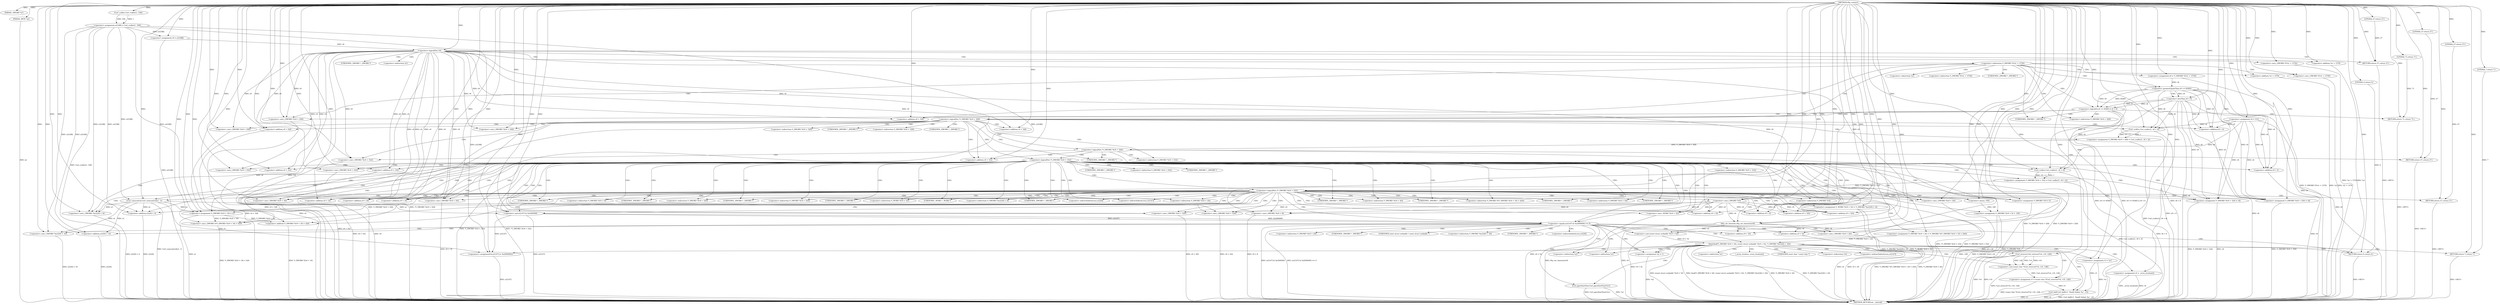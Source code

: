 digraph tftp_connect {  
"1000107" [label = "(METHOD,tftp_connect)" ]
"1000371" [label = "(METHOD_RETURN,int __fastcall)" ]
"1000108" [label = "(PARAM,_DWORD *a1)" ]
"1000109" [label = "(PARAM,_BYTE *a2)" ]
"1000117" [label = "(<operator>.assignment,v8 = 512)" ]
"1000120" [label = "(<operator>.assignment,a1[188] = Curl_ccalloc(1, 336))" ]
"1000124" [label = "(Curl_ccalloc,Curl_ccalloc(1, 336))" ]
"1000127" [label = "(<operator>.assignment,v9 = a1[188])" ]
"1000133" [label = "(<operator>.logicalNot,!v9)" ]
"1000135" [label = "(RETURN,return 27;,return 27;)" ]
"1000136" [label = "(LITERAL,27,return 27;)" ]
"1000139" [label = "(<operator>.cast,(_DWORD *)(*a1 + 1576))" ]
"1000141" [label = "(<operator>.addition,*a1 + 1576)" ]
"1000146" [label = "(<operator>.assignment,v8 = *(_DWORD *)(*a1 + 1576))" ]
"1000149" [label = "(<operator>.cast,(_DWORD *)(*a1 + 1576))" ]
"1000151" [label = "(<operator>.addition,*a1 + 1576)" ]
"1000156" [label = "(<operator>.logicalOr,v8 >= 65465 || v8 < 8)" ]
"1000157" [label = "(<operator>.greaterEqualsThan,v8 >= 65465)" ]
"1000160" [label = "(<operator>.lessThan,v8 < 8)" ]
"1000163" [label = "(RETURN,return 71;,return 71;)" ]
"1000164" [label = "(LITERAL,71,return 71;)" ]
"1000166" [label = "(<operator>.logicalNot,!*(_DWORD *)(v9 + 328))" ]
"1000168" [label = "(<operator>.cast,(_DWORD *)(v9 + 328))" ]
"1000170" [label = "(<operator>.addition,v9 + 328)" ]
"1000174" [label = "(<operator>.assignment,*(_DWORD *)(v9 + 328) = Curl_ccalloc(1, v8 + 4))" ]
"1000176" [label = "(<operator>.cast,(_DWORD *)(v9 + 328))" ]
"1000178" [label = "(<operator>.addition,v9 + 328)" ]
"1000181" [label = "(Curl_ccalloc,Curl_ccalloc(1, v8 + 4))" ]
"1000183" [label = "(<operator>.addition,v8 + 4)" ]
"1000187" [label = "(<operator>.logicalNot,!*(_DWORD *)(v9 + 328))" ]
"1000189" [label = "(<operator>.cast,(_DWORD *)(v9 + 328))" ]
"1000191" [label = "(<operator>.addition,v9 + 328)" ]
"1000194" [label = "(RETURN,return 27;,return 27;)" ]
"1000195" [label = "(LITERAL,27,return 27;)" ]
"1000197" [label = "(<operator>.logicalNot,!*(_DWORD *)(v9 + 332))" ]
"1000199" [label = "(<operator>.cast,(_DWORD *)(v9 + 332))" ]
"1000201" [label = "(<operator>.addition,v9 + 332)" ]
"1000205" [label = "(<operator>.assignment,*(_DWORD *)(v9 + 332) = Curl_ccalloc(1, v8 + 4))" ]
"1000207" [label = "(<operator>.cast,(_DWORD *)(v9 + 332))" ]
"1000209" [label = "(<operator>.addition,v9 + 332)" ]
"1000212" [label = "(Curl_ccalloc,Curl_ccalloc(1, v8 + 4))" ]
"1000214" [label = "(<operator>.addition,v8 + 4)" ]
"1000218" [label = "(<operator>.logicalNot,!*(_DWORD *)(v9 + 332))" ]
"1000220" [label = "(<operator>.cast,(_DWORD *)(v9 + 332))" ]
"1000222" [label = "(<operator>.addition,v9 + 332)" ]
"1000225" [label = "(RETURN,return 27;,return 27;)" ]
"1000226" [label = "(LITERAL,27,return 27;)" ]
"1000227" [label = "(Curl_conncontrol,Curl_conncontrol(a1, 1))" ]
"1000230" [label = "(<operator>.assignment,*(_DWORD *)(v9 + 16) = a1)" ]
"1000232" [label = "(<operator>.cast,(_DWORD *)(v9 + 16))" ]
"1000234" [label = "(<operator>.addition,v9 + 16)" ]
"1000238" [label = "(<operator>.assignment,*(_DWORD *)(v9 + 20) = *(_DWORD *)(*(_DWORD *)(v9 + 16) + 420))" ]
"1000240" [label = "(<operator>.cast,(_DWORD *)(v9 + 20))" ]
"1000242" [label = "(<operator>.addition,v9 + 20)" ]
"1000246" [label = "(<operator>.cast,(_DWORD *)(*(_DWORD *)(v9 + 16) + 420))" ]
"1000248" [label = "(<operator>.addition,*(_DWORD *)(v9 + 16) + 420)" ]
"1000250" [label = "(<operator>.cast,(_DWORD *)(v9 + 16))" ]
"1000252" [label = "(<operator>.addition,v9 + 16)" ]
"1000256" [label = "(<operator>.assignment,*(_DWORD *)v9 = 0)" ]
"1000258" [label = "(<operator>.cast,(_DWORD *)v9)" ]
"1000262" [label = "(<operator>.assignment,*(_DWORD *)(v9 + 8) = -100)" ]
"1000264" [label = "(<operator>.cast,(_DWORD *)(v9 + 8))" ]
"1000266" [label = "(<operator>.addition,v9 + 8)" ]
"1000269" [label = "(<operator>.minus,-100)" ]
"1000271" [label = "(<operator>.assignment,*(_DWORD *)(v9 + 320) = v8)" ]
"1000273" [label = "(<operator>.cast,(_DWORD *)(v9 + 320))" ]
"1000275" [label = "(<operator>.addition,v9 + 320)" ]
"1000279" [label = "(<operator>.assignment,*(_DWORD *)(v9 + 324) = v8)" ]
"1000281" [label = "(<operator>.cast,(_DWORD *)(v9 + 324))" ]
"1000283" [label = "(<operator>.addition,v9 + 324)" ]
"1000287" [label = "(<operator>.assignment,*(_WORD *)(v9 + 52) = *(_DWORD *)(a1[20] + 4))" ]
"1000289" [label = "(<operator>.cast,(_WORD *)(v9 + 52))" ]
"1000291" [label = "(<operator>.addition,v9 + 52)" ]
"1000295" [label = "(<operator>.cast,(_DWORD *)(a1[20] + 4))" ]
"1000297" [label = "(<operator>.addition,a1[20] + 4)" ]
"1000302" [label = "(tftp_set_timeouts,tftp_set_timeouts(v9))" ]
"1000305" [label = "(<operator>.equals,(a1[147] & 0x2000000) == 0)" ]
"1000306" [label = "(<operator>.and,a1[147] & 0x2000000)" ]
"1000314" [label = "(bind,bind(*(_DWORD *)(v9 + 20), (const struct sockaddr *)(v9 + 52), *(_DWORD *)(a1[20] + 16)))" ]
"1000316" [label = "(<operator>.cast,(_DWORD *)(v9 + 20))" ]
"1000318" [label = "(<operator>.addition,v9 + 20)" ]
"1000321" [label = "(<operator>.cast,(const struct sockaddr *)(v9 + 52))" ]
"1000323" [label = "(<operator>.addition,v9 + 52)" ]
"1000327" [label = "(<operator>.cast,(_DWORD *)(a1[20] + 16))" ]
"1000329" [label = "(<operator>.addition,a1[20] + 16)" ]
"1000335" [label = "(<operator>.assignment,v3 = *a1)" ]
"1000339" [label = "(<operator>.assignment,v4 = _errno_location())" ]
"1000342" [label = "(<operator>.assignment,v5 = (const char *)Curl_strerror(*v4, v10, 128))" ]
"1000344" [label = "(<operator>.cast,(const char *)Curl_strerror(*v4, v10, 128))" ]
"1000346" [label = "(Curl_strerror,Curl_strerror(*v4, v10, 128))" ]
"1000351" [label = "(Curl_failf,Curl_failf(v3, \"bind() failed; %s\", v5))" ]
"1000355" [label = "(RETURN,return 7;,return 7;)" ]
"1000356" [label = "(LITERAL,7,return 7;)" ]
"1000357" [label = "(<operators>.assignmentOr,a1[147] |= 0x2000000u)" ]
"1000362" [label = "(Curl_pgrsStartNow,Curl_pgrsStartNow(*a1))" ]
"1000365" [label = "(<operator>.assignment,*a2 = 1)" ]
"1000369" [label = "(RETURN,return 0;,return 0;)" ]
"1000370" [label = "(LITERAL,0,return 0;)" ]
"1000138" [label = "(<operator>.indirection,*(_DWORD *)(*a1 + 1576))" ]
"1000140" [label = "(UNKNOWN,_DWORD *,_DWORD *)" ]
"1000142" [label = "(<operator>.indirection,*a1)" ]
"1000148" [label = "(<operator>.indirection,*(_DWORD *)(*a1 + 1576))" ]
"1000150" [label = "(UNKNOWN,_DWORD *,_DWORD *)" ]
"1000152" [label = "(<operator>.indirection,*a1)" ]
"1000167" [label = "(<operator>.indirection,*(_DWORD *)(v9 + 328))" ]
"1000169" [label = "(UNKNOWN,_DWORD *,_DWORD *)" ]
"1000175" [label = "(<operator>.indirection,*(_DWORD *)(v9 + 328))" ]
"1000177" [label = "(UNKNOWN,_DWORD *,_DWORD *)" ]
"1000188" [label = "(<operator>.indirection,*(_DWORD *)(v9 + 328))" ]
"1000190" [label = "(UNKNOWN,_DWORD *,_DWORD *)" ]
"1000198" [label = "(<operator>.indirection,*(_DWORD *)(v9 + 332))" ]
"1000200" [label = "(UNKNOWN,_DWORD *,_DWORD *)" ]
"1000206" [label = "(<operator>.indirection,*(_DWORD *)(v9 + 332))" ]
"1000208" [label = "(UNKNOWN,_DWORD *,_DWORD *)" ]
"1000219" [label = "(<operator>.indirection,*(_DWORD *)(v9 + 332))" ]
"1000221" [label = "(UNKNOWN,_DWORD *,_DWORD *)" ]
"1000231" [label = "(<operator>.indirection,*(_DWORD *)(v9 + 16))" ]
"1000233" [label = "(UNKNOWN,_DWORD *,_DWORD *)" ]
"1000239" [label = "(<operator>.indirection,*(_DWORD *)(v9 + 20))" ]
"1000241" [label = "(UNKNOWN,_DWORD *,_DWORD *)" ]
"1000245" [label = "(<operator>.indirection,*(_DWORD *)(*(_DWORD *)(v9 + 16) + 420))" ]
"1000247" [label = "(UNKNOWN,_DWORD *,_DWORD *)" ]
"1000249" [label = "(<operator>.indirection,*(_DWORD *)(v9 + 16))" ]
"1000251" [label = "(UNKNOWN,_DWORD *,_DWORD *)" ]
"1000257" [label = "(<operator>.indirection,*(_DWORD *)v9)" ]
"1000259" [label = "(UNKNOWN,_DWORD *,_DWORD *)" ]
"1000263" [label = "(<operator>.indirection,*(_DWORD *)(v9 + 8))" ]
"1000265" [label = "(UNKNOWN,_DWORD *,_DWORD *)" ]
"1000272" [label = "(<operator>.indirection,*(_DWORD *)(v9 + 320))" ]
"1000274" [label = "(UNKNOWN,_DWORD *,_DWORD *)" ]
"1000280" [label = "(<operator>.indirection,*(_DWORD *)(v9 + 324))" ]
"1000282" [label = "(UNKNOWN,_DWORD *,_DWORD *)" ]
"1000288" [label = "(<operator>.indirection,*(_WORD *)(v9 + 52))" ]
"1000290" [label = "(UNKNOWN,_WORD *,_WORD *)" ]
"1000294" [label = "(<operator>.indirection,*(_DWORD *)(a1[20] + 4))" ]
"1000296" [label = "(UNKNOWN,_DWORD *,_DWORD *)" ]
"1000298" [label = "(<operator>.indirectIndexAccess,a1[20])" ]
"1000307" [label = "(<operator>.indirectIndexAccess,a1[147])" ]
"1000315" [label = "(<operator>.indirection,*(_DWORD *)(v9 + 20))" ]
"1000317" [label = "(UNKNOWN,_DWORD *,_DWORD *)" ]
"1000322" [label = "(UNKNOWN,const struct sockaddr *,const struct sockaddr *)" ]
"1000326" [label = "(<operator>.indirection,*(_DWORD *)(a1[20] + 16))" ]
"1000328" [label = "(UNKNOWN,_DWORD *,_DWORD *)" ]
"1000330" [label = "(<operator>.indirectIndexAccess,a1[20])" ]
"1000337" [label = "(<operator>.indirection,*a1)" ]
"1000341" [label = "(_errno_location,_errno_location())" ]
"1000345" [label = "(UNKNOWN,const char *,const char *)" ]
"1000347" [label = "(<operator>.indirection,*v4)" ]
"1000358" [label = "(<operator>.indirectIndexAccess,a1[147])" ]
"1000363" [label = "(<operator>.indirection,*a1)" ]
"1000366" [label = "(<operator>.indirection,*a2)" ]
  "1000369" -> "1000371"  [ label = "DDG: <RET>"] 
  "1000163" -> "1000371"  [ label = "DDG: <RET>"] 
  "1000151" -> "1000371"  [ label = "DDG: *a1"] 
  "1000212" -> "1000371"  [ label = "DDG: v8 + 4"] 
  "1000146" -> "1000371"  [ label = "DDG: *(_DWORD *)(*a1 + 1576)"] 
  "1000344" -> "1000371"  [ label = "DDG: Curl_strerror(*v4, v10, 128)"] 
  "1000205" -> "1000371"  [ label = "DDG: Curl_ccalloc(1, v8 + 4)"] 
  "1000174" -> "1000371"  [ label = "DDG: Curl_ccalloc(1, v8 + 4)"] 
  "1000287" -> "1000371"  [ label = "DDG: *(_DWORD *)(a1[20] + 4)"] 
  "1000166" -> "1000371"  [ label = "DDG: *(_DWORD *)(v9 + 328)"] 
  "1000160" -> "1000371"  [ label = "DDG: v8"] 
  "1000218" -> "1000371"  [ label = "DDG: !*(_DWORD *)(v9 + 332)"] 
  "1000189" -> "1000371"  [ label = "DDG: v9 + 328"] 
  "1000306" -> "1000371"  [ label = "DDG: a1[147]"] 
  "1000351" -> "1000371"  [ label = "DDG: v3"] 
  "1000109" -> "1000371"  [ label = "DDG: a2"] 
  "1000222" -> "1000371"  [ label = "DDG: v9"] 
  "1000238" -> "1000371"  [ label = "DDG: *(_DWORD *)(v9 + 20)"] 
  "1000166" -> "1000371"  [ label = "DDG: !*(_DWORD *)(v9 + 328)"] 
  "1000342" -> "1000371"  [ label = "DDG: (const char *)Curl_strerror(*v4, v10, 128)"] 
  "1000329" -> "1000371"  [ label = "DDG: a1[20]"] 
  "1000314" -> "1000371"  [ label = "DDG: (const struct sockaddr *)(v9 + 52)"] 
  "1000262" -> "1000371"  [ label = "DDG: -100"] 
  "1000120" -> "1000371"  [ label = "DDG: Curl_ccalloc(1, 336)"] 
  "1000335" -> "1000371"  [ label = "DDG: *a1"] 
  "1000117" -> "1000371"  [ label = "DDG: v8"] 
  "1000141" -> "1000371"  [ label = "DDG: *a1"] 
  "1000183" -> "1000371"  [ label = "DDG: v8"] 
  "1000351" -> "1000371"  [ label = "DDG: Curl_failf(v3, \"bind() failed; %s\", v5)"] 
  "1000321" -> "1000371"  [ label = "DDG: v9 + 52"] 
  "1000156" -> "1000371"  [ label = "DDG: v8 >= 65465"] 
  "1000133" -> "1000371"  [ label = "DDG: v9"] 
  "1000297" -> "1000371"  [ label = "DDG: a1[20]"] 
  "1000271" -> "1000371"  [ label = "DDG: *(_DWORD *)(v9 + 320)"] 
  "1000281" -> "1000371"  [ label = "DDG: v9 + 324"] 
  "1000264" -> "1000371"  [ label = "DDG: v9 + 8"] 
  "1000227" -> "1000371"  [ label = "DDG: Curl_conncontrol(a1, 1)"] 
  "1000339" -> "1000371"  [ label = "DDG: _errno_location()"] 
  "1000302" -> "1000371"  [ label = "DDG: tftp_set_timeouts(v9)"] 
  "1000181" -> "1000371"  [ label = "DDG: v8 + 4"] 
  "1000133" -> "1000371"  [ label = "DDG: !v9"] 
  "1000157" -> "1000371"  [ label = "DDG: v8"] 
  "1000214" -> "1000371"  [ label = "DDG: v8"] 
  "1000230" -> "1000371"  [ label = "DDG: a1"] 
  "1000262" -> "1000371"  [ label = "DDG: *(_DWORD *)(v9 + 8)"] 
  "1000287" -> "1000371"  [ label = "DDG: *(_WORD *)(v9 + 52)"] 
  "1000220" -> "1000371"  [ label = "DDG: v9 + 332"] 
  "1000314" -> "1000371"  [ label = "DDG: bind(*(_DWORD *)(v9 + 20), (const struct sockaddr *)(v9 + 52), *(_DWORD *)(a1[20] + 16))"] 
  "1000273" -> "1000371"  [ label = "DDG: v9 + 320"] 
  "1000248" -> "1000371"  [ label = "DDG: *(_DWORD *)(v9 + 16)"] 
  "1000246" -> "1000371"  [ label = "DDG: *(_DWORD *)(v9 + 16) + 420"] 
  "1000250" -> "1000371"  [ label = "DDG: v9 + 16"] 
  "1000168" -> "1000371"  [ label = "DDG: v9 + 328"] 
  "1000279" -> "1000371"  [ label = "DDG: v8"] 
  "1000302" -> "1000371"  [ label = "DDG: v9"] 
  "1000289" -> "1000371"  [ label = "DDG: v9 + 52"] 
  "1000365" -> "1000371"  [ label = "DDG: *a2"] 
  "1000197" -> "1000371"  [ label = "DDG: *(_DWORD *)(v9 + 332)"] 
  "1000346" -> "1000371"  [ label = "DDG: v10"] 
  "1000256" -> "1000371"  [ label = "DDG: *(_DWORD *)v9"] 
  "1000187" -> "1000371"  [ label = "DDG: *(_DWORD *)(v9 + 328)"] 
  "1000314" -> "1000371"  [ label = "DDG: *(_DWORD *)(v9 + 20)"] 
  "1000139" -> "1000371"  [ label = "DDG: *a1 + 1576"] 
  "1000191" -> "1000371"  [ label = "DDG: v9"] 
  "1000279" -> "1000371"  [ label = "DDG: *(_DWORD *)(v9 + 324)"] 
  "1000156" -> "1000371"  [ label = "DDG: v8 >= 65465 || v8 < 8"] 
  "1000305" -> "1000371"  [ label = "DDG: a1[147] & 0x2000000"] 
  "1000199" -> "1000371"  [ label = "DDG: v9 + 332"] 
  "1000187" -> "1000371"  [ label = "DDG: !*(_DWORD *)(v9 + 328)"] 
  "1000327" -> "1000371"  [ label = "DDG: a1[20] + 16"] 
  "1000240" -> "1000371"  [ label = "DDG: v9 + 20"] 
  "1000351" -> "1000371"  [ label = "DDG: v5"] 
  "1000346" -> "1000371"  [ label = "DDG: *v4"] 
  "1000362" -> "1000371"  [ label = "DDG: *a1"] 
  "1000305" -> "1000371"  [ label = "DDG: (a1[147] & 0x2000000) == 0"] 
  "1000127" -> "1000371"  [ label = "DDG: a1[188]"] 
  "1000156" -> "1000371"  [ label = "DDG: v8 < 8"] 
  "1000339" -> "1000371"  [ label = "DDG: v4"] 
  "1000316" -> "1000371"  [ label = "DDG: v9 + 20"] 
  "1000314" -> "1000371"  [ label = "DDG: *(_DWORD *)(a1[20] + 16)"] 
  "1000197" -> "1000371"  [ label = "DDG: !*(_DWORD *)(v9 + 332)"] 
  "1000295" -> "1000371"  [ label = "DDG: a1[20] + 4"] 
  "1000323" -> "1000371"  [ label = "DDG: v9"] 
  "1000238" -> "1000371"  [ label = "DDG: *(_DWORD *)(*(_DWORD *)(v9 + 16) + 420)"] 
  "1000357" -> "1000371"  [ label = "DDG: a1[147]"] 
  "1000362" -> "1000371"  [ label = "DDG: Curl_pgrsStartNow(*a1)"] 
  "1000218" -> "1000371"  [ label = "DDG: *(_DWORD *)(v9 + 332)"] 
  "1000149" -> "1000371"  [ label = "DDG: *a1 + 1576"] 
  "1000225" -> "1000371"  [ label = "DDG: <RET>"] 
  "1000194" -> "1000371"  [ label = "DDG: <RET>"] 
  "1000355" -> "1000371"  [ label = "DDG: <RET>"] 
  "1000135" -> "1000371"  [ label = "DDG: <RET>"] 
  "1000107" -> "1000108"  [ label = "DDG: "] 
  "1000107" -> "1000109"  [ label = "DDG: "] 
  "1000107" -> "1000117"  [ label = "DDG: "] 
  "1000124" -> "1000120"  [ label = "DDG: 1"] 
  "1000124" -> "1000120"  [ label = "DDG: 336"] 
  "1000107" -> "1000124"  [ label = "DDG: "] 
  "1000120" -> "1000127"  [ label = "DDG: a1[188]"] 
  "1000107" -> "1000127"  [ label = "DDG: "] 
  "1000127" -> "1000133"  [ label = "DDG: v9"] 
  "1000107" -> "1000133"  [ label = "DDG: "] 
  "1000136" -> "1000135"  [ label = "DDG: 27"] 
  "1000107" -> "1000135"  [ label = "DDG: "] 
  "1000107" -> "1000136"  [ label = "DDG: "] 
  "1000107" -> "1000139"  [ label = "DDG: "] 
  "1000107" -> "1000141"  [ label = "DDG: "] 
  "1000107" -> "1000146"  [ label = "DDG: "] 
  "1000107" -> "1000149"  [ label = "DDG: "] 
  "1000107" -> "1000151"  [ label = "DDG: "] 
  "1000157" -> "1000156"  [ label = "DDG: v8"] 
  "1000157" -> "1000156"  [ label = "DDG: 65465"] 
  "1000146" -> "1000157"  [ label = "DDG: v8"] 
  "1000107" -> "1000157"  [ label = "DDG: "] 
  "1000160" -> "1000156"  [ label = "DDG: v8"] 
  "1000160" -> "1000156"  [ label = "DDG: 8"] 
  "1000157" -> "1000160"  [ label = "DDG: v8"] 
  "1000107" -> "1000160"  [ label = "DDG: "] 
  "1000164" -> "1000163"  [ label = "DDG: 71"] 
  "1000107" -> "1000163"  [ label = "DDG: "] 
  "1000107" -> "1000164"  [ label = "DDG: "] 
  "1000133" -> "1000168"  [ label = "DDG: v9"] 
  "1000107" -> "1000168"  [ label = "DDG: "] 
  "1000133" -> "1000170"  [ label = "DDG: v9"] 
  "1000107" -> "1000170"  [ label = "DDG: "] 
  "1000181" -> "1000174"  [ label = "DDG: 1"] 
  "1000181" -> "1000174"  [ label = "DDG: v8 + 4"] 
  "1000107" -> "1000176"  [ label = "DDG: "] 
  "1000133" -> "1000176"  [ label = "DDG: v9"] 
  "1000107" -> "1000178"  [ label = "DDG: "] 
  "1000133" -> "1000178"  [ label = "DDG: v9"] 
  "1000107" -> "1000181"  [ label = "DDG: "] 
  "1000160" -> "1000181"  [ label = "DDG: v8"] 
  "1000117" -> "1000181"  [ label = "DDG: v8"] 
  "1000157" -> "1000181"  [ label = "DDG: v8"] 
  "1000160" -> "1000183"  [ label = "DDG: v8"] 
  "1000117" -> "1000183"  [ label = "DDG: v8"] 
  "1000157" -> "1000183"  [ label = "DDG: v8"] 
  "1000107" -> "1000183"  [ label = "DDG: "] 
  "1000174" -> "1000187"  [ label = "DDG: *(_DWORD *)(v9 + 328)"] 
  "1000107" -> "1000189"  [ label = "DDG: "] 
  "1000133" -> "1000189"  [ label = "DDG: v9"] 
  "1000107" -> "1000191"  [ label = "DDG: "] 
  "1000133" -> "1000191"  [ label = "DDG: v9"] 
  "1000195" -> "1000194"  [ label = "DDG: 27"] 
  "1000107" -> "1000194"  [ label = "DDG: "] 
  "1000107" -> "1000195"  [ label = "DDG: "] 
  "1000107" -> "1000199"  [ label = "DDG: "] 
  "1000133" -> "1000199"  [ label = "DDG: v9"] 
  "1000107" -> "1000201"  [ label = "DDG: "] 
  "1000133" -> "1000201"  [ label = "DDG: v9"] 
  "1000212" -> "1000205"  [ label = "DDG: 1"] 
  "1000212" -> "1000205"  [ label = "DDG: v8 + 4"] 
  "1000107" -> "1000207"  [ label = "DDG: "] 
  "1000133" -> "1000207"  [ label = "DDG: v9"] 
  "1000107" -> "1000209"  [ label = "DDG: "] 
  "1000133" -> "1000209"  [ label = "DDG: v9"] 
  "1000107" -> "1000212"  [ label = "DDG: "] 
  "1000160" -> "1000212"  [ label = "DDG: v8"] 
  "1000157" -> "1000212"  [ label = "DDG: v8"] 
  "1000117" -> "1000212"  [ label = "DDG: v8"] 
  "1000160" -> "1000214"  [ label = "DDG: v8"] 
  "1000157" -> "1000214"  [ label = "DDG: v8"] 
  "1000117" -> "1000214"  [ label = "DDG: v8"] 
  "1000107" -> "1000214"  [ label = "DDG: "] 
  "1000205" -> "1000218"  [ label = "DDG: *(_DWORD *)(v9 + 332)"] 
  "1000107" -> "1000220"  [ label = "DDG: "] 
  "1000133" -> "1000220"  [ label = "DDG: v9"] 
  "1000107" -> "1000222"  [ label = "DDG: "] 
  "1000133" -> "1000222"  [ label = "DDG: v9"] 
  "1000226" -> "1000225"  [ label = "DDG: 27"] 
  "1000107" -> "1000225"  [ label = "DDG: "] 
  "1000107" -> "1000226"  [ label = "DDG: "] 
  "1000107" -> "1000227"  [ label = "DDG: "] 
  "1000120" -> "1000227"  [ label = "DDG: a1[188]"] 
  "1000227" -> "1000230"  [ label = "DDG: a1"] 
  "1000107" -> "1000230"  [ label = "DDG: "] 
  "1000120" -> "1000230"  [ label = "DDG: a1[188]"] 
  "1000107" -> "1000232"  [ label = "DDG: "] 
  "1000133" -> "1000232"  [ label = "DDG: v9"] 
  "1000107" -> "1000234"  [ label = "DDG: "] 
  "1000133" -> "1000234"  [ label = "DDG: v9"] 
  "1000107" -> "1000240"  [ label = "DDG: "] 
  "1000133" -> "1000240"  [ label = "DDG: v9"] 
  "1000107" -> "1000242"  [ label = "DDG: "] 
  "1000133" -> "1000242"  [ label = "DDG: v9"] 
  "1000230" -> "1000246"  [ label = "DDG: *(_DWORD *)(v9 + 16)"] 
  "1000107" -> "1000246"  [ label = "DDG: "] 
  "1000230" -> "1000248"  [ label = "DDG: *(_DWORD *)(v9 + 16)"] 
  "1000107" -> "1000250"  [ label = "DDG: "] 
  "1000133" -> "1000250"  [ label = "DDG: v9"] 
  "1000107" -> "1000252"  [ label = "DDG: "] 
  "1000133" -> "1000252"  [ label = "DDG: v9"] 
  "1000107" -> "1000248"  [ label = "DDG: "] 
  "1000107" -> "1000256"  [ label = "DDG: "] 
  "1000107" -> "1000258"  [ label = "DDG: "] 
  "1000133" -> "1000258"  [ label = "DDG: v9"] 
  "1000269" -> "1000262"  [ label = "DDG: 100"] 
  "1000258" -> "1000264"  [ label = "DDG: v9"] 
  "1000107" -> "1000264"  [ label = "DDG: "] 
  "1000258" -> "1000266"  [ label = "DDG: v9"] 
  "1000107" -> "1000266"  [ label = "DDG: "] 
  "1000107" -> "1000269"  [ label = "DDG: "] 
  "1000160" -> "1000271"  [ label = "DDG: v8"] 
  "1000117" -> "1000271"  [ label = "DDG: v8"] 
  "1000157" -> "1000271"  [ label = "DDG: v8"] 
  "1000107" -> "1000271"  [ label = "DDG: "] 
  "1000107" -> "1000273"  [ label = "DDG: "] 
  "1000258" -> "1000273"  [ label = "DDG: v9"] 
  "1000107" -> "1000275"  [ label = "DDG: "] 
  "1000258" -> "1000275"  [ label = "DDG: v9"] 
  "1000107" -> "1000279"  [ label = "DDG: "] 
  "1000160" -> "1000279"  [ label = "DDG: v8"] 
  "1000117" -> "1000279"  [ label = "DDG: v8"] 
  "1000157" -> "1000279"  [ label = "DDG: v8"] 
  "1000107" -> "1000281"  [ label = "DDG: "] 
  "1000258" -> "1000281"  [ label = "DDG: v9"] 
  "1000107" -> "1000283"  [ label = "DDG: "] 
  "1000258" -> "1000283"  [ label = "DDG: v9"] 
  "1000107" -> "1000289"  [ label = "DDG: "] 
  "1000258" -> "1000289"  [ label = "DDG: v9"] 
  "1000107" -> "1000291"  [ label = "DDG: "] 
  "1000258" -> "1000291"  [ label = "DDG: v9"] 
  "1000227" -> "1000295"  [ label = "DDG: a1"] 
  "1000107" -> "1000295"  [ label = "DDG: "] 
  "1000120" -> "1000295"  [ label = "DDG: a1[188]"] 
  "1000227" -> "1000297"  [ label = "DDG: a1"] 
  "1000107" -> "1000297"  [ label = "DDG: "] 
  "1000120" -> "1000297"  [ label = "DDG: a1[188]"] 
  "1000107" -> "1000302"  [ label = "DDG: "] 
  "1000258" -> "1000302"  [ label = "DDG: v9"] 
  "1000306" -> "1000305"  [ label = "DDG: a1[147]"] 
  "1000306" -> "1000305"  [ label = "DDG: 0x2000000"] 
  "1000227" -> "1000306"  [ label = "DDG: a1"] 
  "1000107" -> "1000306"  [ label = "DDG: "] 
  "1000120" -> "1000306"  [ label = "DDG: a1[188]"] 
  "1000107" -> "1000305"  [ label = "DDG: "] 
  "1000238" -> "1000314"  [ label = "DDG: *(_DWORD *)(v9 + 20)"] 
  "1000302" -> "1000316"  [ label = "DDG: v9"] 
  "1000107" -> "1000316"  [ label = "DDG: "] 
  "1000302" -> "1000318"  [ label = "DDG: v9"] 
  "1000107" -> "1000318"  [ label = "DDG: "] 
  "1000321" -> "1000314"  [ label = "DDG: v9 + 52"] 
  "1000107" -> "1000321"  [ label = "DDG: "] 
  "1000302" -> "1000321"  [ label = "DDG: v9"] 
  "1000107" -> "1000323"  [ label = "DDG: "] 
  "1000302" -> "1000323"  [ label = "DDG: v9"] 
  "1000227" -> "1000327"  [ label = "DDG: a1"] 
  "1000107" -> "1000327"  [ label = "DDG: "] 
  "1000120" -> "1000327"  [ label = "DDG: a1[188]"] 
  "1000227" -> "1000329"  [ label = "DDG: a1"] 
  "1000107" -> "1000329"  [ label = "DDG: "] 
  "1000120" -> "1000329"  [ label = "DDG: a1[188]"] 
  "1000107" -> "1000335"  [ label = "DDG: "] 
  "1000107" -> "1000339"  [ label = "DDG: "] 
  "1000344" -> "1000342"  [ label = "DDG: Curl_strerror(*v4, v10, 128)"] 
  "1000107" -> "1000342"  [ label = "DDG: "] 
  "1000346" -> "1000344"  [ label = "DDG: *v4"] 
  "1000346" -> "1000344"  [ label = "DDG: v10"] 
  "1000346" -> "1000344"  [ label = "DDG: 128"] 
  "1000107" -> "1000346"  [ label = "DDG: "] 
  "1000335" -> "1000351"  [ label = "DDG: v3"] 
  "1000107" -> "1000351"  [ label = "DDG: "] 
  "1000342" -> "1000351"  [ label = "DDG: v5"] 
  "1000356" -> "1000355"  [ label = "DDG: 7"] 
  "1000107" -> "1000355"  [ label = "DDG: "] 
  "1000107" -> "1000356"  [ label = "DDG: "] 
  "1000107" -> "1000357"  [ label = "DDG: "] 
  "1000306" -> "1000357"  [ label = "DDG: a1[147]"] 
  "1000227" -> "1000357"  [ label = "DDG: a1"] 
  "1000120" -> "1000357"  [ label = "DDG: a1[188]"] 
  "1000107" -> "1000365"  [ label = "DDG: "] 
  "1000370" -> "1000369"  [ label = "DDG: 0"] 
  "1000107" -> "1000369"  [ label = "DDG: "] 
  "1000107" -> "1000370"  [ label = "DDG: "] 
  "1000133" -> "1000142"  [ label = "CDG: "] 
  "1000133" -> "1000141"  [ label = "CDG: "] 
  "1000133" -> "1000140"  [ label = "CDG: "] 
  "1000133" -> "1000139"  [ label = "CDG: "] 
  "1000133" -> "1000138"  [ label = "CDG: "] 
  "1000133" -> "1000135"  [ label = "CDG: "] 
  "1000138" -> "1000157"  [ label = "CDG: "] 
  "1000138" -> "1000156"  [ label = "CDG: "] 
  "1000138" -> "1000152"  [ label = "CDG: "] 
  "1000138" -> "1000151"  [ label = "CDG: "] 
  "1000138" -> "1000150"  [ label = "CDG: "] 
  "1000138" -> "1000149"  [ label = "CDG: "] 
  "1000138" -> "1000148"  [ label = "CDG: "] 
  "1000138" -> "1000146"  [ label = "CDG: "] 
  "1000138" -> "1000170"  [ label = "CDG: "] 
  "1000138" -> "1000169"  [ label = "CDG: "] 
  "1000138" -> "1000168"  [ label = "CDG: "] 
  "1000138" -> "1000167"  [ label = "CDG: "] 
  "1000138" -> "1000166"  [ label = "CDG: "] 
  "1000156" -> "1000170"  [ label = "CDG: "] 
  "1000156" -> "1000169"  [ label = "CDG: "] 
  "1000156" -> "1000168"  [ label = "CDG: "] 
  "1000156" -> "1000167"  [ label = "CDG: "] 
  "1000156" -> "1000166"  [ label = "CDG: "] 
  "1000156" -> "1000163"  [ label = "CDG: "] 
  "1000157" -> "1000160"  [ label = "CDG: "] 
  "1000166" -> "1000176"  [ label = "CDG: "] 
  "1000166" -> "1000175"  [ label = "CDG: "] 
  "1000166" -> "1000174"  [ label = "CDG: "] 
  "1000166" -> "1000191"  [ label = "CDG: "] 
  "1000166" -> "1000190"  [ label = "CDG: "] 
  "1000166" -> "1000189"  [ label = "CDG: "] 
  "1000166" -> "1000188"  [ label = "CDG: "] 
  "1000166" -> "1000187"  [ label = "CDG: "] 
  "1000166" -> "1000183"  [ label = "CDG: "] 
  "1000166" -> "1000181"  [ label = "CDG: "] 
  "1000166" -> "1000178"  [ label = "CDG: "] 
  "1000166" -> "1000177"  [ label = "CDG: "] 
  "1000166" -> "1000201"  [ label = "CDG: "] 
  "1000166" -> "1000200"  [ label = "CDG: "] 
  "1000166" -> "1000199"  [ label = "CDG: "] 
  "1000166" -> "1000198"  [ label = "CDG: "] 
  "1000166" -> "1000197"  [ label = "CDG: "] 
  "1000187" -> "1000201"  [ label = "CDG: "] 
  "1000187" -> "1000200"  [ label = "CDG: "] 
  "1000187" -> "1000199"  [ label = "CDG: "] 
  "1000187" -> "1000198"  [ label = "CDG: "] 
  "1000187" -> "1000197"  [ label = "CDG: "] 
  "1000187" -> "1000194"  [ label = "CDG: "] 
  "1000197" -> "1000208"  [ label = "CDG: "] 
  "1000197" -> "1000207"  [ label = "CDG: "] 
  "1000197" -> "1000206"  [ label = "CDG: "] 
  "1000197" -> "1000205"  [ label = "CDG: "] 
  "1000197" -> "1000222"  [ label = "CDG: "] 
  "1000197" -> "1000221"  [ label = "CDG: "] 
  "1000197" -> "1000220"  [ label = "CDG: "] 
  "1000197" -> "1000219"  [ label = "CDG: "] 
  "1000197" -> "1000218"  [ label = "CDG: "] 
  "1000197" -> "1000214"  [ label = "CDG: "] 
  "1000197" -> "1000212"  [ label = "CDG: "] 
  "1000197" -> "1000209"  [ label = "CDG: "] 
  "1000197" -> "1000240"  [ label = "CDG: "] 
  "1000197" -> "1000239"  [ label = "CDG: "] 
  "1000197" -> "1000238"  [ label = "CDG: "] 
  "1000197" -> "1000234"  [ label = "CDG: "] 
  "1000197" -> "1000233"  [ label = "CDG: "] 
  "1000197" -> "1000232"  [ label = "CDG: "] 
  "1000197" -> "1000231"  [ label = "CDG: "] 
  "1000197" -> "1000230"  [ label = "CDG: "] 
  "1000197" -> "1000227"  [ label = "CDG: "] 
  "1000197" -> "1000256"  [ label = "CDG: "] 
  "1000197" -> "1000252"  [ label = "CDG: "] 
  "1000197" -> "1000251"  [ label = "CDG: "] 
  "1000197" -> "1000250"  [ label = "CDG: "] 
  "1000197" -> "1000249"  [ label = "CDG: "] 
  "1000197" -> "1000248"  [ label = "CDG: "] 
  "1000197" -> "1000247"  [ label = "CDG: "] 
  "1000197" -> "1000246"  [ label = "CDG: "] 
  "1000197" -> "1000245"  [ label = "CDG: "] 
  "1000197" -> "1000242"  [ label = "CDG: "] 
  "1000197" -> "1000241"  [ label = "CDG: "] 
  "1000197" -> "1000272"  [ label = "CDG: "] 
  "1000197" -> "1000271"  [ label = "CDG: "] 
  "1000197" -> "1000269"  [ label = "CDG: "] 
  "1000197" -> "1000266"  [ label = "CDG: "] 
  "1000197" -> "1000265"  [ label = "CDG: "] 
  "1000197" -> "1000264"  [ label = "CDG: "] 
  "1000197" -> "1000263"  [ label = "CDG: "] 
  "1000197" -> "1000262"  [ label = "CDG: "] 
  "1000197" -> "1000259"  [ label = "CDG: "] 
  "1000197" -> "1000258"  [ label = "CDG: "] 
  "1000197" -> "1000257"  [ label = "CDG: "] 
  "1000197" -> "1000288"  [ label = "CDG: "] 
  "1000197" -> "1000287"  [ label = "CDG: "] 
  "1000197" -> "1000283"  [ label = "CDG: "] 
  "1000197" -> "1000282"  [ label = "CDG: "] 
  "1000197" -> "1000281"  [ label = "CDG: "] 
  "1000197" -> "1000280"  [ label = "CDG: "] 
  "1000197" -> "1000279"  [ label = "CDG: "] 
  "1000197" -> "1000275"  [ label = "CDG: "] 
  "1000197" -> "1000274"  [ label = "CDG: "] 
  "1000197" -> "1000273"  [ label = "CDG: "] 
  "1000197" -> "1000302"  [ label = "CDG: "] 
  "1000197" -> "1000298"  [ label = "CDG: "] 
  "1000197" -> "1000297"  [ label = "CDG: "] 
  "1000197" -> "1000296"  [ label = "CDG: "] 
  "1000197" -> "1000295"  [ label = "CDG: "] 
  "1000197" -> "1000294"  [ label = "CDG: "] 
  "1000197" -> "1000291"  [ label = "CDG: "] 
  "1000197" -> "1000290"  [ label = "CDG: "] 
  "1000197" -> "1000289"  [ label = "CDG: "] 
  "1000197" -> "1000307"  [ label = "CDG: "] 
  "1000197" -> "1000306"  [ label = "CDG: "] 
  "1000197" -> "1000305"  [ label = "CDG: "] 
  "1000218" -> "1000240"  [ label = "CDG: "] 
  "1000218" -> "1000239"  [ label = "CDG: "] 
  "1000218" -> "1000238"  [ label = "CDG: "] 
  "1000218" -> "1000234"  [ label = "CDG: "] 
  "1000218" -> "1000233"  [ label = "CDG: "] 
  "1000218" -> "1000232"  [ label = "CDG: "] 
  "1000218" -> "1000231"  [ label = "CDG: "] 
  "1000218" -> "1000230"  [ label = "CDG: "] 
  "1000218" -> "1000227"  [ label = "CDG: "] 
  "1000218" -> "1000225"  [ label = "CDG: "] 
  "1000218" -> "1000256"  [ label = "CDG: "] 
  "1000218" -> "1000252"  [ label = "CDG: "] 
  "1000218" -> "1000251"  [ label = "CDG: "] 
  "1000218" -> "1000250"  [ label = "CDG: "] 
  "1000218" -> "1000249"  [ label = "CDG: "] 
  "1000218" -> "1000248"  [ label = "CDG: "] 
  "1000218" -> "1000247"  [ label = "CDG: "] 
  "1000218" -> "1000246"  [ label = "CDG: "] 
  "1000218" -> "1000245"  [ label = "CDG: "] 
  "1000218" -> "1000242"  [ label = "CDG: "] 
  "1000218" -> "1000241"  [ label = "CDG: "] 
  "1000218" -> "1000272"  [ label = "CDG: "] 
  "1000218" -> "1000271"  [ label = "CDG: "] 
  "1000218" -> "1000269"  [ label = "CDG: "] 
  "1000218" -> "1000266"  [ label = "CDG: "] 
  "1000218" -> "1000265"  [ label = "CDG: "] 
  "1000218" -> "1000264"  [ label = "CDG: "] 
  "1000218" -> "1000263"  [ label = "CDG: "] 
  "1000218" -> "1000262"  [ label = "CDG: "] 
  "1000218" -> "1000259"  [ label = "CDG: "] 
  "1000218" -> "1000258"  [ label = "CDG: "] 
  "1000218" -> "1000257"  [ label = "CDG: "] 
  "1000218" -> "1000288"  [ label = "CDG: "] 
  "1000218" -> "1000287"  [ label = "CDG: "] 
  "1000218" -> "1000283"  [ label = "CDG: "] 
  "1000218" -> "1000282"  [ label = "CDG: "] 
  "1000218" -> "1000281"  [ label = "CDG: "] 
  "1000218" -> "1000280"  [ label = "CDG: "] 
  "1000218" -> "1000279"  [ label = "CDG: "] 
  "1000218" -> "1000275"  [ label = "CDG: "] 
  "1000218" -> "1000274"  [ label = "CDG: "] 
  "1000218" -> "1000273"  [ label = "CDG: "] 
  "1000218" -> "1000302"  [ label = "CDG: "] 
  "1000218" -> "1000298"  [ label = "CDG: "] 
  "1000218" -> "1000297"  [ label = "CDG: "] 
  "1000218" -> "1000296"  [ label = "CDG: "] 
  "1000218" -> "1000295"  [ label = "CDG: "] 
  "1000218" -> "1000294"  [ label = "CDG: "] 
  "1000218" -> "1000291"  [ label = "CDG: "] 
  "1000218" -> "1000290"  [ label = "CDG: "] 
  "1000218" -> "1000289"  [ label = "CDG: "] 
  "1000218" -> "1000307"  [ label = "CDG: "] 
  "1000218" -> "1000306"  [ label = "CDG: "] 
  "1000218" -> "1000305"  [ label = "CDG: "] 
  "1000305" -> "1000318"  [ label = "CDG: "] 
  "1000305" -> "1000317"  [ label = "CDG: "] 
  "1000305" -> "1000316"  [ label = "CDG: "] 
  "1000305" -> "1000315"  [ label = "CDG: "] 
  "1000305" -> "1000314"  [ label = "CDG: "] 
  "1000305" -> "1000330"  [ label = "CDG: "] 
  "1000305" -> "1000329"  [ label = "CDG: "] 
  "1000305" -> "1000328"  [ label = "CDG: "] 
  "1000305" -> "1000327"  [ label = "CDG: "] 
  "1000305" -> "1000326"  [ label = "CDG: "] 
  "1000305" -> "1000323"  [ label = "CDG: "] 
  "1000305" -> "1000322"  [ label = "CDG: "] 
  "1000305" -> "1000321"  [ label = "CDG: "] 
  "1000305" -> "1000366"  [ label = "CDG: "] 
  "1000305" -> "1000365"  [ label = "CDG: "] 
  "1000305" -> "1000363"  [ label = "CDG: "] 
  "1000305" -> "1000362"  [ label = "CDG: "] 
  "1000305" -> "1000369"  [ label = "CDG: "] 
  "1000314" -> "1000335"  [ label = "CDG: "] 
  "1000314" -> "1000351"  [ label = "CDG: "] 
  "1000314" -> "1000347"  [ label = "CDG: "] 
  "1000314" -> "1000346"  [ label = "CDG: "] 
  "1000314" -> "1000345"  [ label = "CDG: "] 
  "1000314" -> "1000344"  [ label = "CDG: "] 
  "1000314" -> "1000342"  [ label = "CDG: "] 
  "1000314" -> "1000341"  [ label = "CDG: "] 
  "1000314" -> "1000339"  [ label = "CDG: "] 
  "1000314" -> "1000337"  [ label = "CDG: "] 
  "1000314" -> "1000366"  [ label = "CDG: "] 
  "1000314" -> "1000365"  [ label = "CDG: "] 
  "1000314" -> "1000363"  [ label = "CDG: "] 
  "1000314" -> "1000362"  [ label = "CDG: "] 
  "1000314" -> "1000358"  [ label = "CDG: "] 
  "1000314" -> "1000357"  [ label = "CDG: "] 
  "1000314" -> "1000355"  [ label = "CDG: "] 
  "1000314" -> "1000369"  [ label = "CDG: "] 
}
